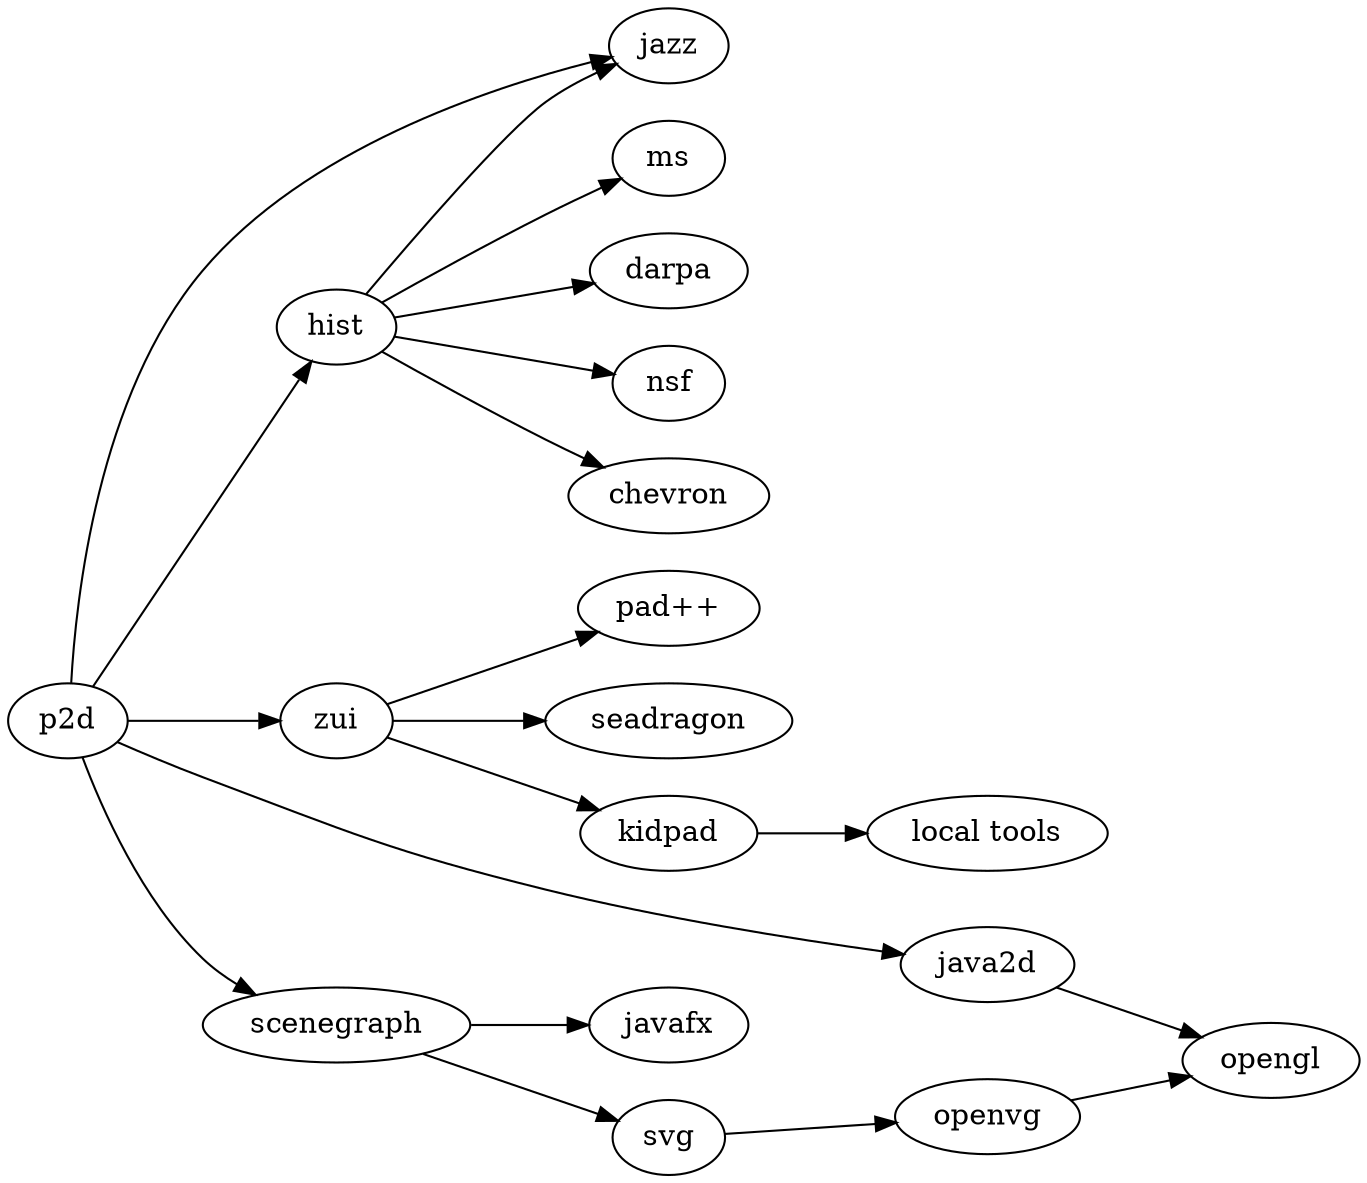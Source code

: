 #!/usr/bin/dot -Tpdf -o p2d.pdf
/*
    $Id: p2d.dot 12872 2006-10-31 16:59:40Z rohrmoser $

        See http://www.graphviz.org/Documentation.php
*/
digraph G {
        rankdir=LR;

p2d -> hist;
hist -> jazz;
p2d -> zui;
p2d -> jazz;
zui -> "pad++";
zui -> seadragon;
zui -> kidpad;
kidpad -> "local tools";
p2d -> java2d;
java2d -> opengl;
p2d -> scenegraph;
scenegraph -> javafx;
scenegraph -> svg;
svg -> openvg;
openvg -> opengl;
hist -> ms;
hist -> darpa;
hist -> nsf;
hist -> chevron;
}
